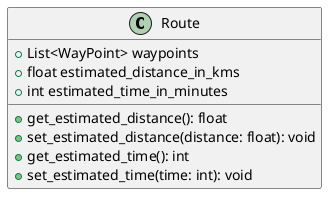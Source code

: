 @startuml
class Route {
  {field} +List<WayPoint> waypoints
  +float estimated_distance_in_kms
  +int estimated_time_in_minutes

  {method} +get_estimated_distance(): float
  +set_estimated_distance(distance: float): void
  +get_estimated_time(): int
  +set_estimated_time(time: int): void
}
@enduml
